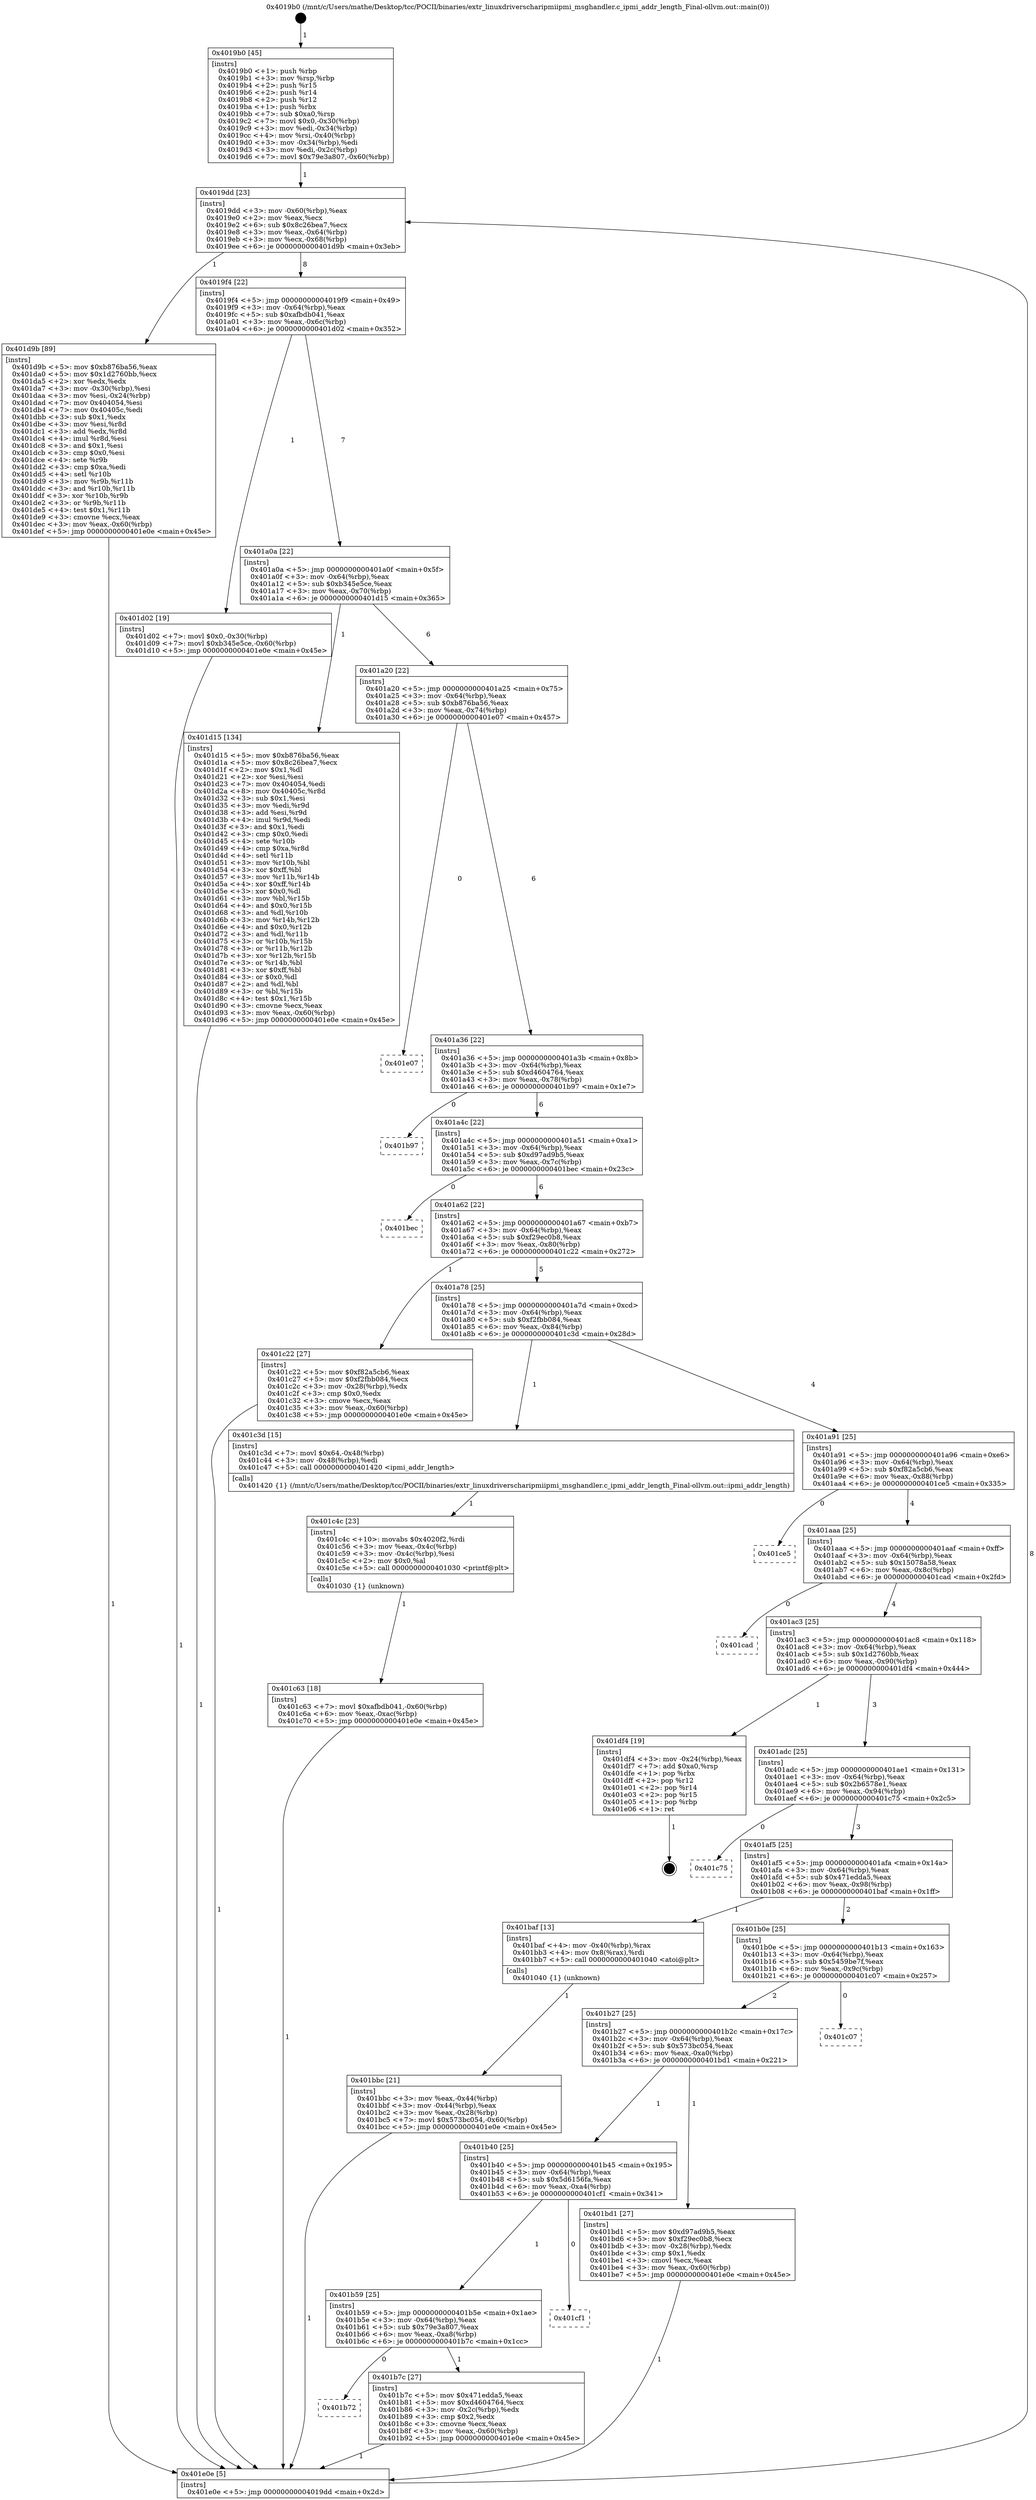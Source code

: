 digraph "0x4019b0" {
  label = "0x4019b0 (/mnt/c/Users/mathe/Desktop/tcc/POCII/binaries/extr_linuxdriverscharipmiipmi_msghandler.c_ipmi_addr_length_Final-ollvm.out::main(0))"
  labelloc = "t"
  node[shape=record]

  Entry [label="",width=0.3,height=0.3,shape=circle,fillcolor=black,style=filled]
  "0x4019dd" [label="{
     0x4019dd [23]\l
     | [instrs]\l
     &nbsp;&nbsp;0x4019dd \<+3\>: mov -0x60(%rbp),%eax\l
     &nbsp;&nbsp;0x4019e0 \<+2\>: mov %eax,%ecx\l
     &nbsp;&nbsp;0x4019e2 \<+6\>: sub $0x8c26bea7,%ecx\l
     &nbsp;&nbsp;0x4019e8 \<+3\>: mov %eax,-0x64(%rbp)\l
     &nbsp;&nbsp;0x4019eb \<+3\>: mov %ecx,-0x68(%rbp)\l
     &nbsp;&nbsp;0x4019ee \<+6\>: je 0000000000401d9b \<main+0x3eb\>\l
  }"]
  "0x401d9b" [label="{
     0x401d9b [89]\l
     | [instrs]\l
     &nbsp;&nbsp;0x401d9b \<+5\>: mov $0xb876ba56,%eax\l
     &nbsp;&nbsp;0x401da0 \<+5\>: mov $0x1d2760bb,%ecx\l
     &nbsp;&nbsp;0x401da5 \<+2\>: xor %edx,%edx\l
     &nbsp;&nbsp;0x401da7 \<+3\>: mov -0x30(%rbp),%esi\l
     &nbsp;&nbsp;0x401daa \<+3\>: mov %esi,-0x24(%rbp)\l
     &nbsp;&nbsp;0x401dad \<+7\>: mov 0x404054,%esi\l
     &nbsp;&nbsp;0x401db4 \<+7\>: mov 0x40405c,%edi\l
     &nbsp;&nbsp;0x401dbb \<+3\>: sub $0x1,%edx\l
     &nbsp;&nbsp;0x401dbe \<+3\>: mov %esi,%r8d\l
     &nbsp;&nbsp;0x401dc1 \<+3\>: add %edx,%r8d\l
     &nbsp;&nbsp;0x401dc4 \<+4\>: imul %r8d,%esi\l
     &nbsp;&nbsp;0x401dc8 \<+3\>: and $0x1,%esi\l
     &nbsp;&nbsp;0x401dcb \<+3\>: cmp $0x0,%esi\l
     &nbsp;&nbsp;0x401dce \<+4\>: sete %r9b\l
     &nbsp;&nbsp;0x401dd2 \<+3\>: cmp $0xa,%edi\l
     &nbsp;&nbsp;0x401dd5 \<+4\>: setl %r10b\l
     &nbsp;&nbsp;0x401dd9 \<+3\>: mov %r9b,%r11b\l
     &nbsp;&nbsp;0x401ddc \<+3\>: and %r10b,%r11b\l
     &nbsp;&nbsp;0x401ddf \<+3\>: xor %r10b,%r9b\l
     &nbsp;&nbsp;0x401de2 \<+3\>: or %r9b,%r11b\l
     &nbsp;&nbsp;0x401de5 \<+4\>: test $0x1,%r11b\l
     &nbsp;&nbsp;0x401de9 \<+3\>: cmovne %ecx,%eax\l
     &nbsp;&nbsp;0x401dec \<+3\>: mov %eax,-0x60(%rbp)\l
     &nbsp;&nbsp;0x401def \<+5\>: jmp 0000000000401e0e \<main+0x45e\>\l
  }"]
  "0x4019f4" [label="{
     0x4019f4 [22]\l
     | [instrs]\l
     &nbsp;&nbsp;0x4019f4 \<+5\>: jmp 00000000004019f9 \<main+0x49\>\l
     &nbsp;&nbsp;0x4019f9 \<+3\>: mov -0x64(%rbp),%eax\l
     &nbsp;&nbsp;0x4019fc \<+5\>: sub $0xafbdb041,%eax\l
     &nbsp;&nbsp;0x401a01 \<+3\>: mov %eax,-0x6c(%rbp)\l
     &nbsp;&nbsp;0x401a04 \<+6\>: je 0000000000401d02 \<main+0x352\>\l
  }"]
  Exit [label="",width=0.3,height=0.3,shape=circle,fillcolor=black,style=filled,peripheries=2]
  "0x401d02" [label="{
     0x401d02 [19]\l
     | [instrs]\l
     &nbsp;&nbsp;0x401d02 \<+7\>: movl $0x0,-0x30(%rbp)\l
     &nbsp;&nbsp;0x401d09 \<+7\>: movl $0xb345e5ce,-0x60(%rbp)\l
     &nbsp;&nbsp;0x401d10 \<+5\>: jmp 0000000000401e0e \<main+0x45e\>\l
  }"]
  "0x401a0a" [label="{
     0x401a0a [22]\l
     | [instrs]\l
     &nbsp;&nbsp;0x401a0a \<+5\>: jmp 0000000000401a0f \<main+0x5f\>\l
     &nbsp;&nbsp;0x401a0f \<+3\>: mov -0x64(%rbp),%eax\l
     &nbsp;&nbsp;0x401a12 \<+5\>: sub $0xb345e5ce,%eax\l
     &nbsp;&nbsp;0x401a17 \<+3\>: mov %eax,-0x70(%rbp)\l
     &nbsp;&nbsp;0x401a1a \<+6\>: je 0000000000401d15 \<main+0x365\>\l
  }"]
  "0x401c63" [label="{
     0x401c63 [18]\l
     | [instrs]\l
     &nbsp;&nbsp;0x401c63 \<+7\>: movl $0xafbdb041,-0x60(%rbp)\l
     &nbsp;&nbsp;0x401c6a \<+6\>: mov %eax,-0xac(%rbp)\l
     &nbsp;&nbsp;0x401c70 \<+5\>: jmp 0000000000401e0e \<main+0x45e\>\l
  }"]
  "0x401d15" [label="{
     0x401d15 [134]\l
     | [instrs]\l
     &nbsp;&nbsp;0x401d15 \<+5\>: mov $0xb876ba56,%eax\l
     &nbsp;&nbsp;0x401d1a \<+5\>: mov $0x8c26bea7,%ecx\l
     &nbsp;&nbsp;0x401d1f \<+2\>: mov $0x1,%dl\l
     &nbsp;&nbsp;0x401d21 \<+2\>: xor %esi,%esi\l
     &nbsp;&nbsp;0x401d23 \<+7\>: mov 0x404054,%edi\l
     &nbsp;&nbsp;0x401d2a \<+8\>: mov 0x40405c,%r8d\l
     &nbsp;&nbsp;0x401d32 \<+3\>: sub $0x1,%esi\l
     &nbsp;&nbsp;0x401d35 \<+3\>: mov %edi,%r9d\l
     &nbsp;&nbsp;0x401d38 \<+3\>: add %esi,%r9d\l
     &nbsp;&nbsp;0x401d3b \<+4\>: imul %r9d,%edi\l
     &nbsp;&nbsp;0x401d3f \<+3\>: and $0x1,%edi\l
     &nbsp;&nbsp;0x401d42 \<+3\>: cmp $0x0,%edi\l
     &nbsp;&nbsp;0x401d45 \<+4\>: sete %r10b\l
     &nbsp;&nbsp;0x401d49 \<+4\>: cmp $0xa,%r8d\l
     &nbsp;&nbsp;0x401d4d \<+4\>: setl %r11b\l
     &nbsp;&nbsp;0x401d51 \<+3\>: mov %r10b,%bl\l
     &nbsp;&nbsp;0x401d54 \<+3\>: xor $0xff,%bl\l
     &nbsp;&nbsp;0x401d57 \<+3\>: mov %r11b,%r14b\l
     &nbsp;&nbsp;0x401d5a \<+4\>: xor $0xff,%r14b\l
     &nbsp;&nbsp;0x401d5e \<+3\>: xor $0x0,%dl\l
     &nbsp;&nbsp;0x401d61 \<+3\>: mov %bl,%r15b\l
     &nbsp;&nbsp;0x401d64 \<+4\>: and $0x0,%r15b\l
     &nbsp;&nbsp;0x401d68 \<+3\>: and %dl,%r10b\l
     &nbsp;&nbsp;0x401d6b \<+3\>: mov %r14b,%r12b\l
     &nbsp;&nbsp;0x401d6e \<+4\>: and $0x0,%r12b\l
     &nbsp;&nbsp;0x401d72 \<+3\>: and %dl,%r11b\l
     &nbsp;&nbsp;0x401d75 \<+3\>: or %r10b,%r15b\l
     &nbsp;&nbsp;0x401d78 \<+3\>: or %r11b,%r12b\l
     &nbsp;&nbsp;0x401d7b \<+3\>: xor %r12b,%r15b\l
     &nbsp;&nbsp;0x401d7e \<+3\>: or %r14b,%bl\l
     &nbsp;&nbsp;0x401d81 \<+3\>: xor $0xff,%bl\l
     &nbsp;&nbsp;0x401d84 \<+3\>: or $0x0,%dl\l
     &nbsp;&nbsp;0x401d87 \<+2\>: and %dl,%bl\l
     &nbsp;&nbsp;0x401d89 \<+3\>: or %bl,%r15b\l
     &nbsp;&nbsp;0x401d8c \<+4\>: test $0x1,%r15b\l
     &nbsp;&nbsp;0x401d90 \<+3\>: cmovne %ecx,%eax\l
     &nbsp;&nbsp;0x401d93 \<+3\>: mov %eax,-0x60(%rbp)\l
     &nbsp;&nbsp;0x401d96 \<+5\>: jmp 0000000000401e0e \<main+0x45e\>\l
  }"]
  "0x401a20" [label="{
     0x401a20 [22]\l
     | [instrs]\l
     &nbsp;&nbsp;0x401a20 \<+5\>: jmp 0000000000401a25 \<main+0x75\>\l
     &nbsp;&nbsp;0x401a25 \<+3\>: mov -0x64(%rbp),%eax\l
     &nbsp;&nbsp;0x401a28 \<+5\>: sub $0xb876ba56,%eax\l
     &nbsp;&nbsp;0x401a2d \<+3\>: mov %eax,-0x74(%rbp)\l
     &nbsp;&nbsp;0x401a30 \<+6\>: je 0000000000401e07 \<main+0x457\>\l
  }"]
  "0x401c4c" [label="{
     0x401c4c [23]\l
     | [instrs]\l
     &nbsp;&nbsp;0x401c4c \<+10\>: movabs $0x4020f2,%rdi\l
     &nbsp;&nbsp;0x401c56 \<+3\>: mov %eax,-0x4c(%rbp)\l
     &nbsp;&nbsp;0x401c59 \<+3\>: mov -0x4c(%rbp),%esi\l
     &nbsp;&nbsp;0x401c5c \<+2\>: mov $0x0,%al\l
     &nbsp;&nbsp;0x401c5e \<+5\>: call 0000000000401030 \<printf@plt\>\l
     | [calls]\l
     &nbsp;&nbsp;0x401030 \{1\} (unknown)\l
  }"]
  "0x401e07" [label="{
     0x401e07\l
  }", style=dashed]
  "0x401a36" [label="{
     0x401a36 [22]\l
     | [instrs]\l
     &nbsp;&nbsp;0x401a36 \<+5\>: jmp 0000000000401a3b \<main+0x8b\>\l
     &nbsp;&nbsp;0x401a3b \<+3\>: mov -0x64(%rbp),%eax\l
     &nbsp;&nbsp;0x401a3e \<+5\>: sub $0xd4604764,%eax\l
     &nbsp;&nbsp;0x401a43 \<+3\>: mov %eax,-0x78(%rbp)\l
     &nbsp;&nbsp;0x401a46 \<+6\>: je 0000000000401b97 \<main+0x1e7\>\l
  }"]
  "0x401bbc" [label="{
     0x401bbc [21]\l
     | [instrs]\l
     &nbsp;&nbsp;0x401bbc \<+3\>: mov %eax,-0x44(%rbp)\l
     &nbsp;&nbsp;0x401bbf \<+3\>: mov -0x44(%rbp),%eax\l
     &nbsp;&nbsp;0x401bc2 \<+3\>: mov %eax,-0x28(%rbp)\l
     &nbsp;&nbsp;0x401bc5 \<+7\>: movl $0x573bc054,-0x60(%rbp)\l
     &nbsp;&nbsp;0x401bcc \<+5\>: jmp 0000000000401e0e \<main+0x45e\>\l
  }"]
  "0x401b97" [label="{
     0x401b97\l
  }", style=dashed]
  "0x401a4c" [label="{
     0x401a4c [22]\l
     | [instrs]\l
     &nbsp;&nbsp;0x401a4c \<+5\>: jmp 0000000000401a51 \<main+0xa1\>\l
     &nbsp;&nbsp;0x401a51 \<+3\>: mov -0x64(%rbp),%eax\l
     &nbsp;&nbsp;0x401a54 \<+5\>: sub $0xd97ad9b5,%eax\l
     &nbsp;&nbsp;0x401a59 \<+3\>: mov %eax,-0x7c(%rbp)\l
     &nbsp;&nbsp;0x401a5c \<+6\>: je 0000000000401bec \<main+0x23c\>\l
  }"]
  "0x4019b0" [label="{
     0x4019b0 [45]\l
     | [instrs]\l
     &nbsp;&nbsp;0x4019b0 \<+1\>: push %rbp\l
     &nbsp;&nbsp;0x4019b1 \<+3\>: mov %rsp,%rbp\l
     &nbsp;&nbsp;0x4019b4 \<+2\>: push %r15\l
     &nbsp;&nbsp;0x4019b6 \<+2\>: push %r14\l
     &nbsp;&nbsp;0x4019b8 \<+2\>: push %r12\l
     &nbsp;&nbsp;0x4019ba \<+1\>: push %rbx\l
     &nbsp;&nbsp;0x4019bb \<+7\>: sub $0xa0,%rsp\l
     &nbsp;&nbsp;0x4019c2 \<+7\>: movl $0x0,-0x30(%rbp)\l
     &nbsp;&nbsp;0x4019c9 \<+3\>: mov %edi,-0x34(%rbp)\l
     &nbsp;&nbsp;0x4019cc \<+4\>: mov %rsi,-0x40(%rbp)\l
     &nbsp;&nbsp;0x4019d0 \<+3\>: mov -0x34(%rbp),%edi\l
     &nbsp;&nbsp;0x4019d3 \<+3\>: mov %edi,-0x2c(%rbp)\l
     &nbsp;&nbsp;0x4019d6 \<+7\>: movl $0x79e3a807,-0x60(%rbp)\l
  }"]
  "0x401bec" [label="{
     0x401bec\l
  }", style=dashed]
  "0x401a62" [label="{
     0x401a62 [22]\l
     | [instrs]\l
     &nbsp;&nbsp;0x401a62 \<+5\>: jmp 0000000000401a67 \<main+0xb7\>\l
     &nbsp;&nbsp;0x401a67 \<+3\>: mov -0x64(%rbp),%eax\l
     &nbsp;&nbsp;0x401a6a \<+5\>: sub $0xf29ec0b8,%eax\l
     &nbsp;&nbsp;0x401a6f \<+3\>: mov %eax,-0x80(%rbp)\l
     &nbsp;&nbsp;0x401a72 \<+6\>: je 0000000000401c22 \<main+0x272\>\l
  }"]
  "0x401e0e" [label="{
     0x401e0e [5]\l
     | [instrs]\l
     &nbsp;&nbsp;0x401e0e \<+5\>: jmp 00000000004019dd \<main+0x2d\>\l
  }"]
  "0x401c22" [label="{
     0x401c22 [27]\l
     | [instrs]\l
     &nbsp;&nbsp;0x401c22 \<+5\>: mov $0xf82a5cb6,%eax\l
     &nbsp;&nbsp;0x401c27 \<+5\>: mov $0xf2fbb084,%ecx\l
     &nbsp;&nbsp;0x401c2c \<+3\>: mov -0x28(%rbp),%edx\l
     &nbsp;&nbsp;0x401c2f \<+3\>: cmp $0x0,%edx\l
     &nbsp;&nbsp;0x401c32 \<+3\>: cmove %ecx,%eax\l
     &nbsp;&nbsp;0x401c35 \<+3\>: mov %eax,-0x60(%rbp)\l
     &nbsp;&nbsp;0x401c38 \<+5\>: jmp 0000000000401e0e \<main+0x45e\>\l
  }"]
  "0x401a78" [label="{
     0x401a78 [25]\l
     | [instrs]\l
     &nbsp;&nbsp;0x401a78 \<+5\>: jmp 0000000000401a7d \<main+0xcd\>\l
     &nbsp;&nbsp;0x401a7d \<+3\>: mov -0x64(%rbp),%eax\l
     &nbsp;&nbsp;0x401a80 \<+5\>: sub $0xf2fbb084,%eax\l
     &nbsp;&nbsp;0x401a85 \<+6\>: mov %eax,-0x84(%rbp)\l
     &nbsp;&nbsp;0x401a8b \<+6\>: je 0000000000401c3d \<main+0x28d\>\l
  }"]
  "0x401b72" [label="{
     0x401b72\l
  }", style=dashed]
  "0x401c3d" [label="{
     0x401c3d [15]\l
     | [instrs]\l
     &nbsp;&nbsp;0x401c3d \<+7\>: movl $0x64,-0x48(%rbp)\l
     &nbsp;&nbsp;0x401c44 \<+3\>: mov -0x48(%rbp),%edi\l
     &nbsp;&nbsp;0x401c47 \<+5\>: call 0000000000401420 \<ipmi_addr_length\>\l
     | [calls]\l
     &nbsp;&nbsp;0x401420 \{1\} (/mnt/c/Users/mathe/Desktop/tcc/POCII/binaries/extr_linuxdriverscharipmiipmi_msghandler.c_ipmi_addr_length_Final-ollvm.out::ipmi_addr_length)\l
  }"]
  "0x401a91" [label="{
     0x401a91 [25]\l
     | [instrs]\l
     &nbsp;&nbsp;0x401a91 \<+5\>: jmp 0000000000401a96 \<main+0xe6\>\l
     &nbsp;&nbsp;0x401a96 \<+3\>: mov -0x64(%rbp),%eax\l
     &nbsp;&nbsp;0x401a99 \<+5\>: sub $0xf82a5cb6,%eax\l
     &nbsp;&nbsp;0x401a9e \<+6\>: mov %eax,-0x88(%rbp)\l
     &nbsp;&nbsp;0x401aa4 \<+6\>: je 0000000000401ce5 \<main+0x335\>\l
  }"]
  "0x401b7c" [label="{
     0x401b7c [27]\l
     | [instrs]\l
     &nbsp;&nbsp;0x401b7c \<+5\>: mov $0x471edda5,%eax\l
     &nbsp;&nbsp;0x401b81 \<+5\>: mov $0xd4604764,%ecx\l
     &nbsp;&nbsp;0x401b86 \<+3\>: mov -0x2c(%rbp),%edx\l
     &nbsp;&nbsp;0x401b89 \<+3\>: cmp $0x2,%edx\l
     &nbsp;&nbsp;0x401b8c \<+3\>: cmovne %ecx,%eax\l
     &nbsp;&nbsp;0x401b8f \<+3\>: mov %eax,-0x60(%rbp)\l
     &nbsp;&nbsp;0x401b92 \<+5\>: jmp 0000000000401e0e \<main+0x45e\>\l
  }"]
  "0x401ce5" [label="{
     0x401ce5\l
  }", style=dashed]
  "0x401aaa" [label="{
     0x401aaa [25]\l
     | [instrs]\l
     &nbsp;&nbsp;0x401aaa \<+5\>: jmp 0000000000401aaf \<main+0xff\>\l
     &nbsp;&nbsp;0x401aaf \<+3\>: mov -0x64(%rbp),%eax\l
     &nbsp;&nbsp;0x401ab2 \<+5\>: sub $0x15078a58,%eax\l
     &nbsp;&nbsp;0x401ab7 \<+6\>: mov %eax,-0x8c(%rbp)\l
     &nbsp;&nbsp;0x401abd \<+6\>: je 0000000000401cad \<main+0x2fd\>\l
  }"]
  "0x401b59" [label="{
     0x401b59 [25]\l
     | [instrs]\l
     &nbsp;&nbsp;0x401b59 \<+5\>: jmp 0000000000401b5e \<main+0x1ae\>\l
     &nbsp;&nbsp;0x401b5e \<+3\>: mov -0x64(%rbp),%eax\l
     &nbsp;&nbsp;0x401b61 \<+5\>: sub $0x79e3a807,%eax\l
     &nbsp;&nbsp;0x401b66 \<+6\>: mov %eax,-0xa8(%rbp)\l
     &nbsp;&nbsp;0x401b6c \<+6\>: je 0000000000401b7c \<main+0x1cc\>\l
  }"]
  "0x401cad" [label="{
     0x401cad\l
  }", style=dashed]
  "0x401ac3" [label="{
     0x401ac3 [25]\l
     | [instrs]\l
     &nbsp;&nbsp;0x401ac3 \<+5\>: jmp 0000000000401ac8 \<main+0x118\>\l
     &nbsp;&nbsp;0x401ac8 \<+3\>: mov -0x64(%rbp),%eax\l
     &nbsp;&nbsp;0x401acb \<+5\>: sub $0x1d2760bb,%eax\l
     &nbsp;&nbsp;0x401ad0 \<+6\>: mov %eax,-0x90(%rbp)\l
     &nbsp;&nbsp;0x401ad6 \<+6\>: je 0000000000401df4 \<main+0x444\>\l
  }"]
  "0x401cf1" [label="{
     0x401cf1\l
  }", style=dashed]
  "0x401df4" [label="{
     0x401df4 [19]\l
     | [instrs]\l
     &nbsp;&nbsp;0x401df4 \<+3\>: mov -0x24(%rbp),%eax\l
     &nbsp;&nbsp;0x401df7 \<+7\>: add $0xa0,%rsp\l
     &nbsp;&nbsp;0x401dfe \<+1\>: pop %rbx\l
     &nbsp;&nbsp;0x401dff \<+2\>: pop %r12\l
     &nbsp;&nbsp;0x401e01 \<+2\>: pop %r14\l
     &nbsp;&nbsp;0x401e03 \<+2\>: pop %r15\l
     &nbsp;&nbsp;0x401e05 \<+1\>: pop %rbp\l
     &nbsp;&nbsp;0x401e06 \<+1\>: ret\l
  }"]
  "0x401adc" [label="{
     0x401adc [25]\l
     | [instrs]\l
     &nbsp;&nbsp;0x401adc \<+5\>: jmp 0000000000401ae1 \<main+0x131\>\l
     &nbsp;&nbsp;0x401ae1 \<+3\>: mov -0x64(%rbp),%eax\l
     &nbsp;&nbsp;0x401ae4 \<+5\>: sub $0x2b6578e1,%eax\l
     &nbsp;&nbsp;0x401ae9 \<+6\>: mov %eax,-0x94(%rbp)\l
     &nbsp;&nbsp;0x401aef \<+6\>: je 0000000000401c75 \<main+0x2c5\>\l
  }"]
  "0x401b40" [label="{
     0x401b40 [25]\l
     | [instrs]\l
     &nbsp;&nbsp;0x401b40 \<+5\>: jmp 0000000000401b45 \<main+0x195\>\l
     &nbsp;&nbsp;0x401b45 \<+3\>: mov -0x64(%rbp),%eax\l
     &nbsp;&nbsp;0x401b48 \<+5\>: sub $0x5d6156fa,%eax\l
     &nbsp;&nbsp;0x401b4d \<+6\>: mov %eax,-0xa4(%rbp)\l
     &nbsp;&nbsp;0x401b53 \<+6\>: je 0000000000401cf1 \<main+0x341\>\l
  }"]
  "0x401c75" [label="{
     0x401c75\l
  }", style=dashed]
  "0x401af5" [label="{
     0x401af5 [25]\l
     | [instrs]\l
     &nbsp;&nbsp;0x401af5 \<+5\>: jmp 0000000000401afa \<main+0x14a\>\l
     &nbsp;&nbsp;0x401afa \<+3\>: mov -0x64(%rbp),%eax\l
     &nbsp;&nbsp;0x401afd \<+5\>: sub $0x471edda5,%eax\l
     &nbsp;&nbsp;0x401b02 \<+6\>: mov %eax,-0x98(%rbp)\l
     &nbsp;&nbsp;0x401b08 \<+6\>: je 0000000000401baf \<main+0x1ff\>\l
  }"]
  "0x401bd1" [label="{
     0x401bd1 [27]\l
     | [instrs]\l
     &nbsp;&nbsp;0x401bd1 \<+5\>: mov $0xd97ad9b5,%eax\l
     &nbsp;&nbsp;0x401bd6 \<+5\>: mov $0xf29ec0b8,%ecx\l
     &nbsp;&nbsp;0x401bdb \<+3\>: mov -0x28(%rbp),%edx\l
     &nbsp;&nbsp;0x401bde \<+3\>: cmp $0x1,%edx\l
     &nbsp;&nbsp;0x401be1 \<+3\>: cmovl %ecx,%eax\l
     &nbsp;&nbsp;0x401be4 \<+3\>: mov %eax,-0x60(%rbp)\l
     &nbsp;&nbsp;0x401be7 \<+5\>: jmp 0000000000401e0e \<main+0x45e\>\l
  }"]
  "0x401baf" [label="{
     0x401baf [13]\l
     | [instrs]\l
     &nbsp;&nbsp;0x401baf \<+4\>: mov -0x40(%rbp),%rax\l
     &nbsp;&nbsp;0x401bb3 \<+4\>: mov 0x8(%rax),%rdi\l
     &nbsp;&nbsp;0x401bb7 \<+5\>: call 0000000000401040 \<atoi@plt\>\l
     | [calls]\l
     &nbsp;&nbsp;0x401040 \{1\} (unknown)\l
  }"]
  "0x401b0e" [label="{
     0x401b0e [25]\l
     | [instrs]\l
     &nbsp;&nbsp;0x401b0e \<+5\>: jmp 0000000000401b13 \<main+0x163\>\l
     &nbsp;&nbsp;0x401b13 \<+3\>: mov -0x64(%rbp),%eax\l
     &nbsp;&nbsp;0x401b16 \<+5\>: sub $0x5459be7f,%eax\l
     &nbsp;&nbsp;0x401b1b \<+6\>: mov %eax,-0x9c(%rbp)\l
     &nbsp;&nbsp;0x401b21 \<+6\>: je 0000000000401c07 \<main+0x257\>\l
  }"]
  "0x401b27" [label="{
     0x401b27 [25]\l
     | [instrs]\l
     &nbsp;&nbsp;0x401b27 \<+5\>: jmp 0000000000401b2c \<main+0x17c\>\l
     &nbsp;&nbsp;0x401b2c \<+3\>: mov -0x64(%rbp),%eax\l
     &nbsp;&nbsp;0x401b2f \<+5\>: sub $0x573bc054,%eax\l
     &nbsp;&nbsp;0x401b34 \<+6\>: mov %eax,-0xa0(%rbp)\l
     &nbsp;&nbsp;0x401b3a \<+6\>: je 0000000000401bd1 \<main+0x221\>\l
  }"]
  "0x401c07" [label="{
     0x401c07\l
  }", style=dashed]
  Entry -> "0x4019b0" [label=" 1"]
  "0x4019dd" -> "0x401d9b" [label=" 1"]
  "0x4019dd" -> "0x4019f4" [label=" 8"]
  "0x401df4" -> Exit [label=" 1"]
  "0x4019f4" -> "0x401d02" [label=" 1"]
  "0x4019f4" -> "0x401a0a" [label=" 7"]
  "0x401d9b" -> "0x401e0e" [label=" 1"]
  "0x401a0a" -> "0x401d15" [label=" 1"]
  "0x401a0a" -> "0x401a20" [label=" 6"]
  "0x401d15" -> "0x401e0e" [label=" 1"]
  "0x401a20" -> "0x401e07" [label=" 0"]
  "0x401a20" -> "0x401a36" [label=" 6"]
  "0x401d02" -> "0x401e0e" [label=" 1"]
  "0x401a36" -> "0x401b97" [label=" 0"]
  "0x401a36" -> "0x401a4c" [label=" 6"]
  "0x401c63" -> "0x401e0e" [label=" 1"]
  "0x401a4c" -> "0x401bec" [label=" 0"]
  "0x401a4c" -> "0x401a62" [label=" 6"]
  "0x401c4c" -> "0x401c63" [label=" 1"]
  "0x401a62" -> "0x401c22" [label=" 1"]
  "0x401a62" -> "0x401a78" [label=" 5"]
  "0x401c3d" -> "0x401c4c" [label=" 1"]
  "0x401a78" -> "0x401c3d" [label=" 1"]
  "0x401a78" -> "0x401a91" [label=" 4"]
  "0x401c22" -> "0x401e0e" [label=" 1"]
  "0x401a91" -> "0x401ce5" [label=" 0"]
  "0x401a91" -> "0x401aaa" [label=" 4"]
  "0x401bd1" -> "0x401e0e" [label=" 1"]
  "0x401aaa" -> "0x401cad" [label=" 0"]
  "0x401aaa" -> "0x401ac3" [label=" 4"]
  "0x401baf" -> "0x401bbc" [label=" 1"]
  "0x401ac3" -> "0x401df4" [label=" 1"]
  "0x401ac3" -> "0x401adc" [label=" 3"]
  "0x401e0e" -> "0x4019dd" [label=" 8"]
  "0x401adc" -> "0x401c75" [label=" 0"]
  "0x401adc" -> "0x401af5" [label=" 3"]
  "0x401b7c" -> "0x401e0e" [label=" 1"]
  "0x401af5" -> "0x401baf" [label=" 1"]
  "0x401af5" -> "0x401b0e" [label=" 2"]
  "0x401b59" -> "0x401b72" [label=" 0"]
  "0x401b0e" -> "0x401c07" [label=" 0"]
  "0x401b0e" -> "0x401b27" [label=" 2"]
  "0x401b59" -> "0x401b7c" [label=" 1"]
  "0x401b27" -> "0x401bd1" [label=" 1"]
  "0x401b27" -> "0x401b40" [label=" 1"]
  "0x4019b0" -> "0x4019dd" [label=" 1"]
  "0x401b40" -> "0x401cf1" [label=" 0"]
  "0x401b40" -> "0x401b59" [label=" 1"]
  "0x401bbc" -> "0x401e0e" [label=" 1"]
}
